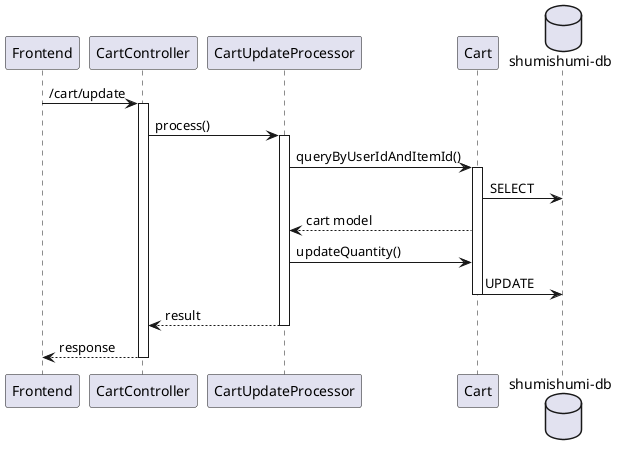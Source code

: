 @startuml update
participant "Frontend" as fe
participant "CartController" as cc

participant "CartUpdateProcessor" as proc

participant "Cart" as cm

database "shumishumi-db" as db

fe -> cc++ : /cart/update
cc -> proc++ : process()

proc -> cm++ : queryByUserIdAndItemId()
cm -> db: SELECT
proc <-- cm : cart model

proc -> cm : updateQuantity()
cm -> db : UPDATE
deactivate cm

return result
return response

@enduml
